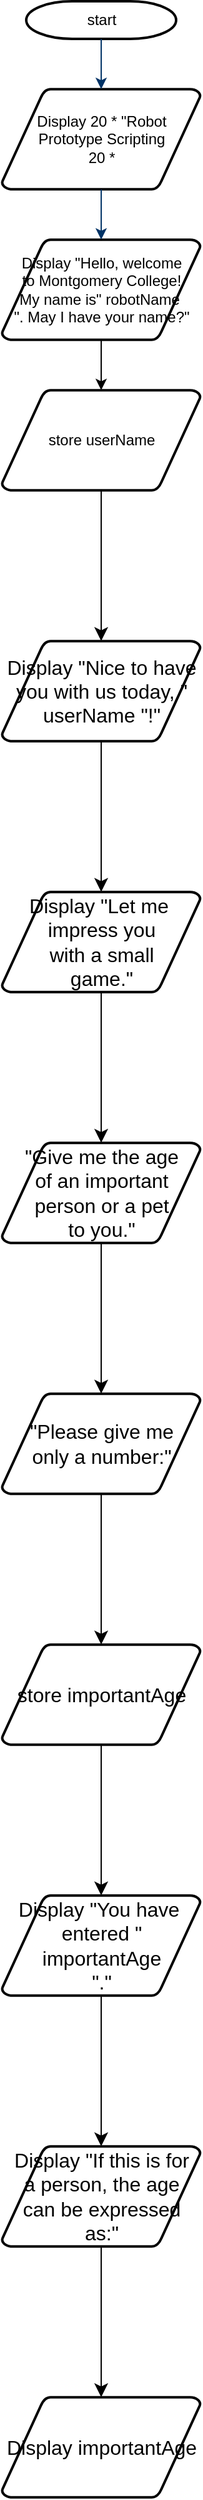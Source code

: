 <mxfile version="21.7.2" type="github">
  <diagram id="6a731a19-8d31-9384-78a2-239565b7b9f0" name="Page-1">
    <mxGraphModel dx="464" dy="725" grid="1" gridSize="10" guides="1" tooltips="1" connect="1" arrows="1" fold="1" page="1" pageScale="1" pageWidth="1169" pageHeight="827" background="none" math="0" shadow="0">
      <root>
        <mxCell id="0" />
        <mxCell id="1" parent="0" />
        <mxCell id="2" value="start" style="shape=mxgraph.flowchart.terminator;strokeWidth=2;gradientColor=none;gradientDirection=north;fontStyle=0;html=1;" parent="1" vertex="1">
          <mxGeometry x="260" y="60" width="120" height="30" as="geometry" />
        </mxCell>
        <mxCell id="3" value="Display 20 * &quot;Robot&lt;br&gt;Prototype Scripting&lt;br&gt;20 *" style="shape=mxgraph.flowchart.data;strokeWidth=2;gradientColor=none;gradientDirection=north;fontStyle=0;html=1;" parent="1" vertex="1">
          <mxGeometry x="240.5" y="130" width="159" height="80" as="geometry" />
        </mxCell>
        <mxCell id="gC4LzFrdIr4aGH0hgucV-44" value="" style="edgeStyle=none;curved=1;rounded=0;orthogonalLoop=1;jettySize=auto;html=1;fontSize=12;startSize=8;endSize=8;" edge="1" parent="1" source="4" target="gC4LzFrdIr4aGH0hgucV-43">
          <mxGeometry relative="1" as="geometry" />
        </mxCell>
        <mxCell id="4" value="store userName" style="shape=mxgraph.flowchart.data;strokeWidth=2;gradientColor=none;gradientDirection=north;fontStyle=0;html=1;" parent="1" vertex="1">
          <mxGeometry x="240.5" y="370" width="159" height="80" as="geometry" />
        </mxCell>
        <mxCell id="mlYHUzIxApP0NgxCb431-57" style="edgeStyle=orthogonalEdgeStyle;rounded=0;orthogonalLoop=1;jettySize=auto;html=1;entryX=0.5;entryY=0;entryDx=0;entryDy=0;entryPerimeter=0;" parent="1" source="5" target="4" edge="1">
          <mxGeometry relative="1" as="geometry" />
        </mxCell>
        <mxCell id="5" value="Display &quot;Hello, welcome&lt;br&gt;to Montgomery College!&lt;br&gt;My name is&quot; robotName&amp;nbsp;&lt;br&gt;&quot;. May I have your name?&quot;" style="shape=mxgraph.flowchart.data;strokeWidth=2;gradientColor=none;gradientDirection=north;fontStyle=0;html=1;" parent="1" vertex="1">
          <mxGeometry x="240.5" y="250" width="159" height="80" as="geometry" />
        </mxCell>
        <mxCell id="7" style="fontStyle=1;strokeColor=#003366;strokeWidth=1;html=1;" parent="1" source="2" target="3" edge="1">
          <mxGeometry relative="1" as="geometry" />
        </mxCell>
        <mxCell id="8" style="fontStyle=1;strokeColor=#003366;strokeWidth=1;html=1;" parent="1" source="3" target="5" edge="1">
          <mxGeometry relative="1" as="geometry" />
        </mxCell>
        <mxCell id="gC4LzFrdIr4aGH0hgucV-46" value="" style="edgeStyle=none;curved=1;rounded=0;orthogonalLoop=1;jettySize=auto;html=1;fontSize=12;startSize=8;endSize=8;" edge="1" parent="1" source="gC4LzFrdIr4aGH0hgucV-43" target="gC4LzFrdIr4aGH0hgucV-45">
          <mxGeometry relative="1" as="geometry" />
        </mxCell>
        <mxCell id="gC4LzFrdIr4aGH0hgucV-43" value="Display &quot;Nice to have&lt;br&gt;you with us today, &quot;&lt;br&gt;userName &quot;!&quot;" style="shape=mxgraph.flowchart.data;strokeWidth=2;gradientColor=none;gradientDirection=north;fontStyle=0;html=1;fontSize=16;" vertex="1" parent="1">
          <mxGeometry x="240.5" y="570" width="159" height="80" as="geometry" />
        </mxCell>
        <mxCell id="gC4LzFrdIr4aGH0hgucV-48" value="" style="edgeStyle=none;curved=1;rounded=0;orthogonalLoop=1;jettySize=auto;html=1;fontSize=12;startSize=8;endSize=8;" edge="1" parent="1" source="gC4LzFrdIr4aGH0hgucV-45" target="gC4LzFrdIr4aGH0hgucV-47">
          <mxGeometry relative="1" as="geometry" />
        </mxCell>
        <mxCell id="gC4LzFrdIr4aGH0hgucV-45" value="Display &quot;Let me&amp;nbsp;&lt;br&gt;impress you&lt;br&gt;with a small&lt;br&gt;game.&quot;" style="shape=mxgraph.flowchart.data;strokeWidth=2;gradientColor=none;gradientDirection=north;fontStyle=0;html=1;fontSize=16;" vertex="1" parent="1">
          <mxGeometry x="240.5" y="770" width="159" height="80" as="geometry" />
        </mxCell>
        <mxCell id="gC4LzFrdIr4aGH0hgucV-50" value="" style="edgeStyle=none;curved=1;rounded=0;orthogonalLoop=1;jettySize=auto;html=1;fontSize=12;startSize=8;endSize=8;" edge="1" parent="1" source="gC4LzFrdIr4aGH0hgucV-47" target="gC4LzFrdIr4aGH0hgucV-49">
          <mxGeometry relative="1" as="geometry" />
        </mxCell>
        <mxCell id="gC4LzFrdIr4aGH0hgucV-47" value="&quot;Give me the age&lt;br&gt;of an important&lt;br&gt;person or a pet&lt;br&gt;to you.&quot;" style="shape=mxgraph.flowchart.data;strokeWidth=2;gradientColor=none;gradientDirection=north;fontStyle=0;html=1;fontSize=16;" vertex="1" parent="1">
          <mxGeometry x="240.5" y="970" width="159" height="80" as="geometry" />
        </mxCell>
        <mxCell id="gC4LzFrdIr4aGH0hgucV-52" value="" style="edgeStyle=none;curved=1;rounded=0;orthogonalLoop=1;jettySize=auto;html=1;fontSize=12;startSize=8;endSize=8;" edge="1" parent="1" source="gC4LzFrdIr4aGH0hgucV-49" target="gC4LzFrdIr4aGH0hgucV-51">
          <mxGeometry relative="1" as="geometry" />
        </mxCell>
        <mxCell id="gC4LzFrdIr4aGH0hgucV-49" value="&quot;Please give me&lt;br&gt;only a number:&quot;" style="shape=mxgraph.flowchart.data;strokeWidth=2;gradientColor=none;gradientDirection=north;fontStyle=0;html=1;fontSize=16;" vertex="1" parent="1">
          <mxGeometry x="240.5" y="1170" width="159" height="80" as="geometry" />
        </mxCell>
        <mxCell id="gC4LzFrdIr4aGH0hgucV-54" value="" style="edgeStyle=none;curved=1;rounded=0;orthogonalLoop=1;jettySize=auto;html=1;fontSize=12;startSize=8;endSize=8;" edge="1" parent="1" source="gC4LzFrdIr4aGH0hgucV-51" target="gC4LzFrdIr4aGH0hgucV-53">
          <mxGeometry relative="1" as="geometry" />
        </mxCell>
        <mxCell id="gC4LzFrdIr4aGH0hgucV-51" value="store importantAge" style="shape=mxgraph.flowchart.data;strokeWidth=2;gradientColor=none;gradientDirection=north;fontStyle=0;html=1;fontSize=16;" vertex="1" parent="1">
          <mxGeometry x="240.5" y="1370" width="159" height="80" as="geometry" />
        </mxCell>
        <mxCell id="gC4LzFrdIr4aGH0hgucV-57" value="" style="edgeStyle=none;curved=1;rounded=0;orthogonalLoop=1;jettySize=auto;html=1;fontSize=12;startSize=8;endSize=8;" edge="1" parent="1" source="gC4LzFrdIr4aGH0hgucV-53" target="gC4LzFrdIr4aGH0hgucV-56">
          <mxGeometry relative="1" as="geometry" />
        </mxCell>
        <mxCell id="gC4LzFrdIr4aGH0hgucV-53" value="Display &quot;You have&amp;nbsp;&lt;br&gt;entered &quot;&lt;br&gt;importantAge&lt;br&gt;&quot;.&quot;" style="shape=mxgraph.flowchart.data;strokeWidth=2;gradientColor=none;gradientDirection=north;fontStyle=0;html=1;fontSize=16;" vertex="1" parent="1">
          <mxGeometry x="240.5" y="1570" width="159" height="80" as="geometry" />
        </mxCell>
        <mxCell id="gC4LzFrdIr4aGH0hgucV-59" value="" style="edgeStyle=none;curved=1;rounded=0;orthogonalLoop=1;jettySize=auto;html=1;fontSize=12;startSize=8;endSize=8;" edge="1" parent="1" source="gC4LzFrdIr4aGH0hgucV-56" target="gC4LzFrdIr4aGH0hgucV-58">
          <mxGeometry relative="1" as="geometry" />
        </mxCell>
        <mxCell id="gC4LzFrdIr4aGH0hgucV-56" value="Display &quot;If this is for&lt;br&gt;a person, the age&lt;br&gt;can be expressed&lt;br&gt;as:&quot;" style="shape=mxgraph.flowchart.data;strokeWidth=2;gradientColor=none;gradientDirection=north;fontStyle=0;html=1;fontSize=16;" vertex="1" parent="1">
          <mxGeometry x="240.5" y="1770" width="159" height="80" as="geometry" />
        </mxCell>
        <mxCell id="gC4LzFrdIr4aGH0hgucV-58" value="Display importantAge" style="shape=mxgraph.flowchart.data;strokeWidth=2;gradientColor=none;gradientDirection=north;fontStyle=0;html=1;fontSize=16;" vertex="1" parent="1">
          <mxGeometry x="240.5" y="1970" width="159" height="80" as="geometry" />
        </mxCell>
      </root>
    </mxGraphModel>
  </diagram>
</mxfile>
